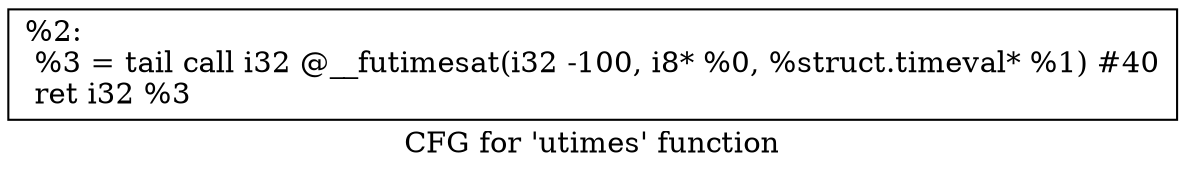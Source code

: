 digraph "CFG for 'utimes' function" {
	label="CFG for 'utimes' function";

	Node0x200bb40 [shape=record,label="{%2:\l  %3 = tail call i32 @__futimesat(i32 -100, i8* %0, %struct.timeval* %1) #40\l  ret i32 %3\l}"];
}
